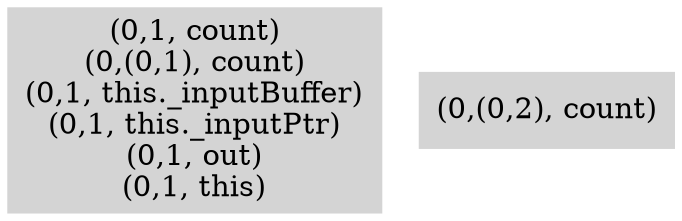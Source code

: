 digraph { 
0 [shape=box,style=filled,color=".0 .0 .83",label="(0,1, count)\n(0,(0,1), count)\n(0,1, this._inputBuffer)\n(0,1, this._inputPtr)\n(0,1, out)\n(0,1, this)"];
1 [shape=box,style=filled,color=".0 .0 .83",label="(0,(0,2), count)"];
}